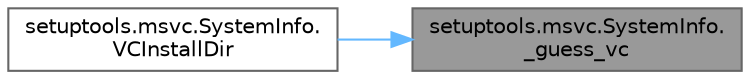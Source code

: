 digraph "setuptools.msvc.SystemInfo._guess_vc"
{
 // LATEX_PDF_SIZE
  bgcolor="transparent";
  edge [fontname=Helvetica,fontsize=10,labelfontname=Helvetica,labelfontsize=10];
  node [fontname=Helvetica,fontsize=10,shape=box,height=0.2,width=0.4];
  rankdir="RL";
  Node1 [id="Node000001",label="setuptools.msvc.SystemInfo.\l_guess_vc",height=0.2,width=0.4,color="gray40", fillcolor="grey60", style="filled", fontcolor="black",tooltip=" "];
  Node1 -> Node2 [id="edge1_Node000001_Node000002",dir="back",color="steelblue1",style="solid",tooltip=" "];
  Node2 [id="Node000002",label="setuptools.msvc.SystemInfo.\lVCInstallDir",height=0.2,width=0.4,color="grey40", fillcolor="white", style="filled",URL="$classsetuptools_1_1msvc_1_1_system_info.html#abee979793b0e7028b137905b678a9f33",tooltip=" "];
}
